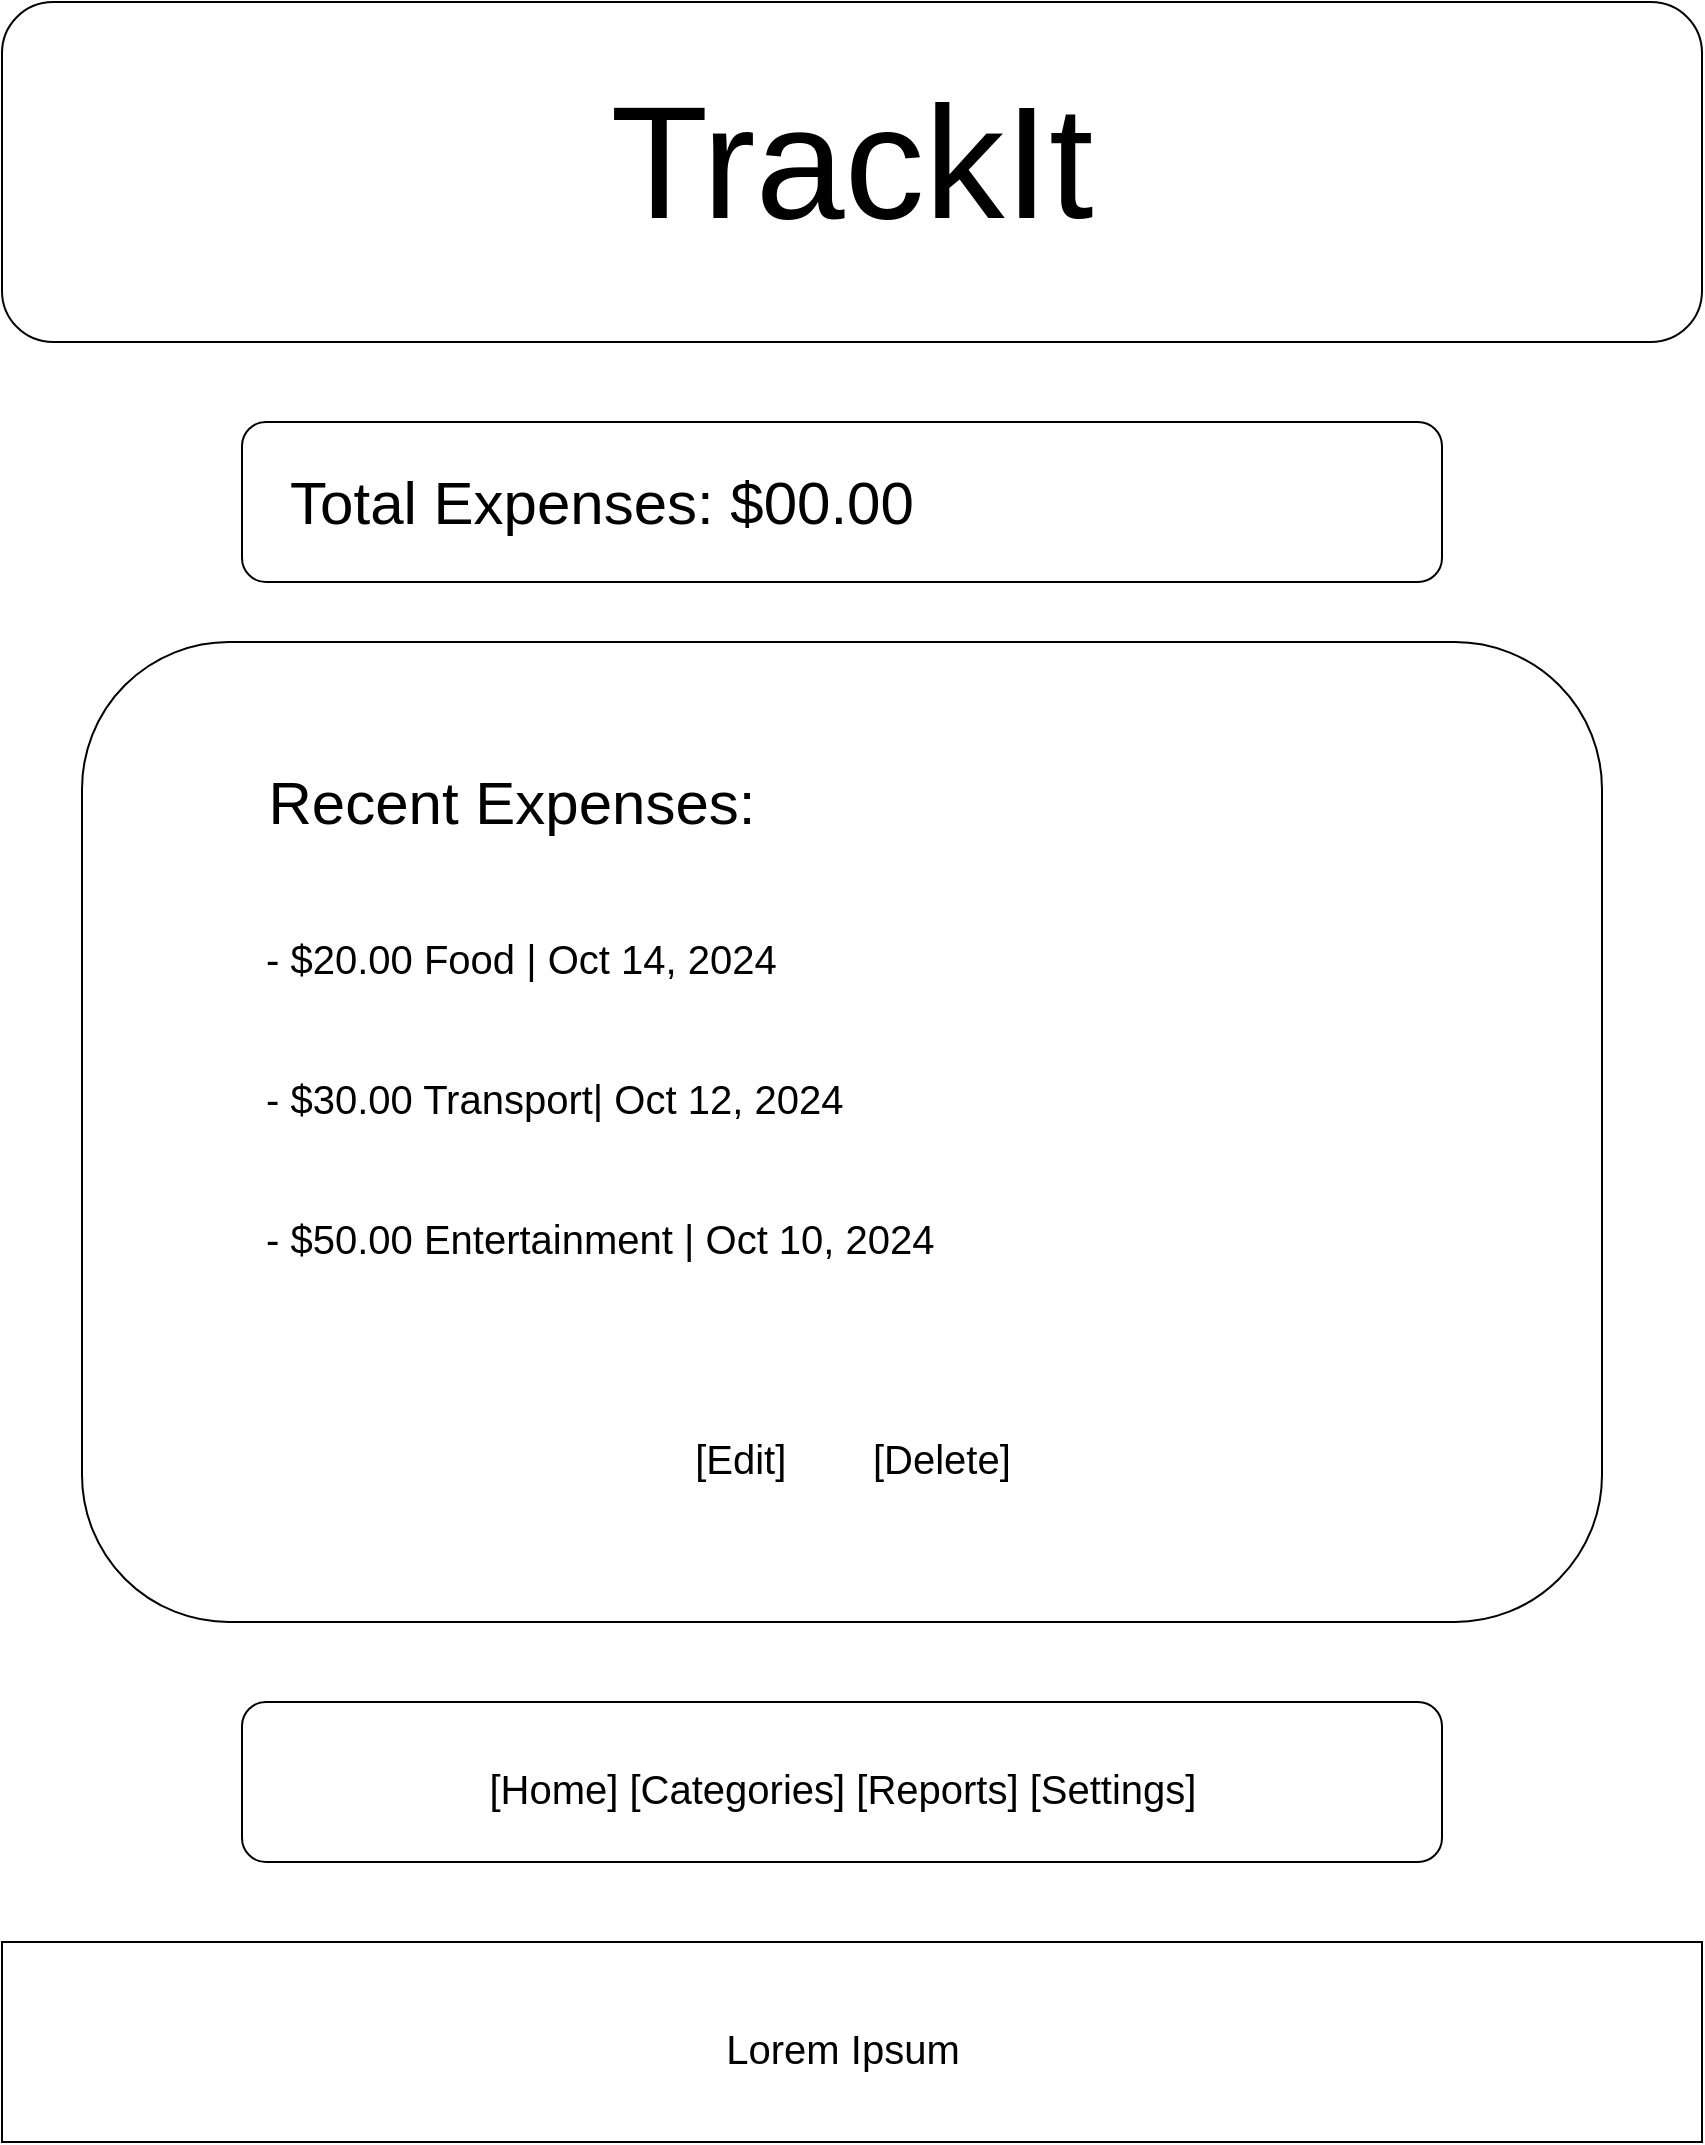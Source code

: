 <mxfile version="24.7.17">
  <diagram name="Page-1" id="O2cEt-PAX_aAVAJ48e16">
    <mxGraphModel dx="1235" dy="655" grid="1" gridSize="10" guides="1" tooltips="1" connect="1" arrows="1" fold="1" page="1" pageScale="1" pageWidth="850" pageHeight="1100" math="0" shadow="0">
      <root>
        <mxCell id="0" />
        <mxCell id="1" parent="0" />
        <mxCell id="P_h2eG4EBL_WgUmZ3Fqy-1" value="" style="rounded=1;whiteSpace=wrap;html=1;" vertex="1" parent="1">
          <mxGeometry y="30" width="850" height="170" as="geometry" />
        </mxCell>
        <mxCell id="P_h2eG4EBL_WgUmZ3Fqy-2" value="" style="rounded=1;whiteSpace=wrap;html=1;" vertex="1" parent="1">
          <mxGeometry x="120" y="240" width="600" height="80" as="geometry" />
        </mxCell>
        <mxCell id="P_h2eG4EBL_WgUmZ3Fqy-4" value="" style="rounded=1;whiteSpace=wrap;html=1;" vertex="1" parent="1">
          <mxGeometry x="40" y="350" width="760" height="490" as="geometry" />
        </mxCell>
        <mxCell id="P_h2eG4EBL_WgUmZ3Fqy-5" value="" style="rounded=1;whiteSpace=wrap;html=1;" vertex="1" parent="1">
          <mxGeometry x="120" y="880" width="600" height="80" as="geometry" />
        </mxCell>
        <mxCell id="P_h2eG4EBL_WgUmZ3Fqy-6" value="" style="rounded=0;whiteSpace=wrap;html=1;" vertex="1" parent="1">
          <mxGeometry y="1000" width="850" height="100" as="geometry" />
        </mxCell>
        <mxCell id="P_h2eG4EBL_WgUmZ3Fqy-7" value="&lt;font style=&quot;font-size: 80px;&quot;&gt;TrackIt&lt;/font&gt;" style="text;strokeColor=none;align=center;fillColor=none;html=1;verticalAlign=middle;whiteSpace=wrap;rounded=0;" vertex="1" parent="1">
          <mxGeometry x="255" y="80" width="340" height="60" as="geometry" />
        </mxCell>
        <mxCell id="P_h2eG4EBL_WgUmZ3Fqy-8" value="&lt;font style=&quot;font-size: 30px;&quot;&gt;Total Expenses: $00.00&lt;/font&gt;" style="text;strokeColor=none;align=center;fillColor=none;html=1;verticalAlign=middle;whiteSpace=wrap;rounded=0;fontSize=30;" vertex="1" parent="1">
          <mxGeometry x="130" y="250" width="340" height="60" as="geometry" />
        </mxCell>
        <mxCell id="P_h2eG4EBL_WgUmZ3Fqy-9" value="&lt;font style=&quot;font-size: 30px;&quot;&gt;Recent Expenses:&lt;/font&gt;&lt;span style=&quot;color: rgba(0, 0, 0, 0); font-family: monospace; font-size: 0px; text-align: start; text-wrap: nowrap;&quot;&gt;%3CmxGraphModel%3E%3Croot%3E%3CmxCell%20id%3D%220%22%2F%3E%3CmxCell%20id%3D%221%22%20parent%3D%220%22%2F%3E%3CmxCell%20id%3D%222%22%20value%3D%22%26lt%3Bfont%20style%3D%26quot%3Bfont-size%3A%2030px%3B%26quot%3B%26gt%3BTotal%20Expenses%3A%20%2400.00%26lt%3B%2Ffont%26gt%3B%22%20style%3D%22text%3BstrokeColor%3Dnone%3Balign%3Dcenter%3BfillColor%3Dnone%3Bhtml%3D1%3BverticalAlign%3Dmiddle%3BwhiteSpace%3Dwrap%3Brounded%3D0%3BfontSize%3D30%3B%22%20vertex%3D%221%22%20parent%3D%221%22%3E%3CmxGeometry%20x%3D%22130%22%20y%3D%22250%22%20width%3D%22340%22%20height%3D%2260%22%20as%3D%22geometry%22%2F%3E%3C%2FmxCell%3E%3C%2Froot%3E%3C%2FmxGraphModel%3E&lt;/span&gt;" style="text;strokeColor=none;align=center;fillColor=none;html=1;verticalAlign=middle;whiteSpace=wrap;rounded=0;fontSize=30;" vertex="1" parent="1">
          <mxGeometry x="85" y="400" width="340" height="60" as="geometry" />
        </mxCell>
        <mxCell id="P_h2eG4EBL_WgUmZ3Fqy-10" value="&lt;span style=&quot;font-size: 20px;&quot;&gt;- $20.00 Food | Oct 14, 2024&amp;nbsp;&lt;/span&gt;&lt;span style=&quot;color: rgba(0, 0, 0, 0); font-family: monospace; font-size: 0px; text-wrap: nowrap;&quot;&gt;%3CmxGraphModel%3E%3Croot%3E%3CmxCell%20id%3D%220%22%2F%3E%3CmxCell%20id%3D%221%22%20parent%3D%220%22%2F%3E%3CmxCell%20id%3D%222%22%20value%3D%22%26lt%3Bfont%20style%3D%26quot%3Bfont-size%3A%2030px%3B%26quot%3B%26gt%3BRecent%20Expenses%3A%26lt%3B%2Ffont%26gt%3B%26lt%3Bspan%20style%3D%26quot%3Bcolor%3A%20rgba(0%2C%200%2C%200%2C%200)%3B%20font-family%3A%20monospace%3B%20font-size%3A%200px%3B%20text-align%3A%20start%3B%20text-wrap%3A%20nowrap%3B%26quot%3B%26gt%3B%253CmxGraphModel%253E%253Croot%253E%253CmxCell%2520id%253D%25220%2522%252F%253E%253CmxCell%2520id%253D%25221%2522%2520parent%253D%25220%2522%252F%253E%253CmxCell%2520id%253D%25222%2522%2520value%253D%2522%2526lt%253Bfont%2520style%253D%2526quot%253Bfont-size%253A%252030px%253B%2526quot%253B%2526gt%253BTotal%2520Expenses%253A%2520%252400.00%2526lt%253B%252Ffont%2526gt%253B%2522%2520style%253D%2522text%253BstrokeColor%253Dnone%253Balign%253Dcenter%253BfillColor%253Dnone%253Bhtml%253D1%253BverticalAlign%253Dmiddle%253BwhiteSpace%253Dwrap%253Brounded%253D0%253BfontSize%253D30%253B%2522%2520vertex%253D%25221%2522%2520parent%253D%25221%2522%253E%253CmxGeometry%2520x%253D%2522130%2522%2520y%253D%2522250%2522%2520width%253D%2522340%2522%2520height%253D%252260%2522%2520as%253D%2522geometry%2522%252F%253E%253C%252FmxCell%253E%253C%252Froot%253E%253C%252FmxGraphModel%253E%26lt%3B%2Fspan%26gt%3B%22%20style%3D%22text%3BstrokeColor%3Dnone%3Balign%3Dcenter%3BfillColor%3Dnone%3Bhtml%3D1%3BverticalAlign%3Dmiddle%3BwhiteSpace%3Dwrap%3Brounded%3D0%3BfontSize%3D30%3B%22%20vertex%3D%221%22%20parent%3D%221%22%3E%3CmxGeometry%20x%3D%2285%22%20y%3D%22400%22%20width%3D%22340%22%20height%3D%2260%22%20as%3D%22geometry%22%2F%3E%3C%2FmxCell%3E%3C%2Froot%3E%3C%2FmxGraphModel%3E&lt;/span&gt;" style="text;strokeColor=none;align=left;fillColor=none;html=1;verticalAlign=middle;whiteSpace=wrap;rounded=0;fontSize=30;" vertex="1" parent="1">
          <mxGeometry x="130" y="470" width="495" height="70" as="geometry" />
        </mxCell>
        <mxCell id="P_h2eG4EBL_WgUmZ3Fqy-11" value="&lt;span style=&quot;font-size: 20px;&quot;&gt;- $30.00 Transport| Oct 12, 2024&lt;/span&gt;&lt;span style=&quot;color: rgba(0, 0, 0, 0); font-family: monospace; font-size: 0px; text-wrap: nowrap;&quot;&gt;%3CmxGraphModel%3E%3Croot%3E%3CmxCell%20id%3D%220%22%2F%3E%3CmxCell%20id%3D%221%22%20parent%3D%220%22%2F%3E%3CmxCell%20id%3D%222%22%20value%3D%22%26lt%3Bfont%20style%3D%26quot%3Bfont-size%3A%2030px%3B%26quot%3B%26gt%3BRecent%20Expenses%3A%26lt%3B%2Ffont%26gt%3B%26lt%3Bspan%20style%3D%26quot%3Bcolor%3A%20rgba(0%2C%200%2C%200%2C%200)%3B%20font-family%3A%20monospace%3B%20font-size%3A%200px%3B%20text-align%3A%20start%3B%20text-wrap%3A%20nowrap%3B%26quot%3B%26gt%3B%253CmxGraphModel%253E%253Croot%253E%253CmxCell%2520id%253D%25220%2522%252F%253E%253CmxCell%2520id%253D%25221%2522%2520parent%253D%25220%2522%252F%253E%253CmxCell%2520id%253D%25222%2522%2520value%253D%2522%2526lt%253Bfont%2520style%253D%2526quot%253Bfont-size%253A%252030px%253B%2526quot%253B%2526gt%253BTotal%2520Expenses%253A%2520%252400.00%2526lt%253B%252Ffont%2526gt%253B%2522%2520style%253D%2522text%253BstrokeColor%253Dnone%253Balign%253Dcenter%253BfillColor%253Dnone%253Bhtml%253D1%253BverticalAlign%253Dmiddle%253BwhiteSpace%253Dwrap%253Brounded%253D0%253BfontSize%253D30%253B%2522%2520vertex%253D%25221%2522%2520parent%253D%25221%2522%253E%253CmxGeometry%2520x%253D%2522130%2522%2520y%253D%2522250%2522%2520width%253D%2522340%2522%2520height%253D%252260%2522%2520as%253D%2522geometry%2522%252F%253E%253C%252FmxCell%253E%253C%252Froot%253E%253C%252FmxGraphModel%253E%26lt%3B%2Fspan%26gt%3B%22%20style%3D%22text%3BstrokeColor%3Dnone%3Balign%3Dcenter%3BfillColor%3Dnone%3Bhtml%3D1%3BverticalAlign%3Dmiddle%3BwhiteSpace%3Dwrap%3Brounded%3D0%3BfontSize%3D30%3B%22%20vertex%3D%221%22%20parent%3D%221%22%3E%3CmxGeometry%20x%3D%2285%22%20y%3D%22400%22%20width%3D%22340%22%20height%3D%2260%22%20as%3D%22geometry%22%2F%3E%3C%2FmxCell%3E%3C%2Froot%3E%3C%2FmxGraphModel%3E&lt;/span&gt;" style="text;strokeColor=none;align=left;fillColor=none;html=1;verticalAlign=middle;whiteSpace=wrap;rounded=0;fontSize=30;" vertex="1" parent="1">
          <mxGeometry x="130" y="540" width="495" height="70" as="geometry" />
        </mxCell>
        <mxCell id="P_h2eG4EBL_WgUmZ3Fqy-12" value="&lt;span style=&quot;font-size: 20px;&quot;&gt;- $50.00 Entertainment | Oct 10, 2024&lt;/span&gt;&lt;span style=&quot;color: rgba(0, 0, 0, 0); font-family: monospace; font-size: 0px; text-wrap: nowrap;&quot;&gt;%3CmxGraphModel%3E%3Croot%3E%3CmxCell%20id%3D%220%22%2F%3E%3CmxCell%20id%3D%221%22%20parent%3D%220%22%2F%3E%3CmxCell%20id%3D%222%22%20value%3D%22%26lt%3Bfont%20style%3D%26quot%3Bfont-size%3A%2030px%3B%26quot%3B%26gt%3BRecent%20Expenses%3A%26lt%3B%2Ffont%26gt%3B%26lt%3Bspan%20style%3D%26quot%3Bcolor%3A%20rgba(0%2C%200%2C%200%2C%200)%3B%20font-family%3A%20monospace%3B%20font-size%3A%200px%3B%20text-align%3A%20start%3B%20text-wrap%3A%20nowrap%3B%26quot%3B%26gt%3B%253CmxGraphModel%253E%253Croot%253E%253CmxCell%2520id%253D%25220%2522%252F%253E%253CmxCell%2520id%253D%25221%2522%2520parent%253D%25220%2522%252F%253E%253CmxCell%2520id%253D%25222%2522%2520value%253D%2522%2526lt%253Bfont%2520style%253D%2526quot%253Bfont-size%253A%252030px%253B%2526quot%253B%2526gt%253BTotal%2520Expenses%253A%2520%252400.00%2526lt%253B%252Ffont%2526gt%253B%2522%2520style%253D%2522text%253BstrokeColor%253Dnone%253Balign%253Dcenter%253BfillColor%253Dnone%253Bhtml%253D1%253BverticalAlign%253Dmiddle%253BwhiteSpace%253Dwrap%253Brounded%253D0%253BfontSize%253D30%253B%2522%2520vertex%253D%25221%2522%2520parent%253D%25221%2522%253E%253CmxGeometry%2520x%253D%2522130%2522%2520y%253D%2522250%2522%2520width%253D%2522340%2522%2520height%253D%252260%2522%2520as%253D%2522geometry%2522%252F%253E%253C%252FmxCell%253E%253C%252Froot%253E%253C%252FmxGraphModel%253E%26lt%3B%2Fspan%26gt%3B%22%20style%3D%22text%3BstrokeColor%3Dnone%3Balign%3Dcenter%3BfillColor%3Dnone%3Bhtml%3D1%3BverticalAlign%3Dmiddle%3BwhiteSpace%3Dwrap%3Brounded%3D0%3BfontSize%3D30%3B%22%20vertex%3D%221%22%20parent%3D%221%22%3E%3CmxGeometry%20x%3D%2285%22%20y%3D%22400%22%20width%3D%22340%22%20height%3D%2260%22%20as%3D%22geometry%22%2F%3E%3C%2FmxCell%3E%3C%2Froot%3E%3C%2FmxGraphModel%3E&lt;/span&gt;" style="text;strokeColor=none;align=left;fillColor=none;html=1;verticalAlign=middle;whiteSpace=wrap;rounded=0;fontSize=30;" vertex="1" parent="1">
          <mxGeometry x="130" y="610" width="495" height="70" as="geometry" />
        </mxCell>
        <mxCell id="P_h2eG4EBL_WgUmZ3Fqy-13" value="&lt;span style=&quot;font-size: 20px;&quot;&gt;[Edit]&lt;span style=&quot;white-space: pre;&quot;&gt;&#x9;&lt;/span&gt;[Delete]&lt;/span&gt;" style="text;strokeColor=none;align=center;fillColor=none;html=1;verticalAlign=middle;whiteSpace=wrap;rounded=0;fontSize=30;" vertex="1" parent="1">
          <mxGeometry x="178" y="720" width="495" height="70" as="geometry" />
        </mxCell>
        <mxCell id="P_h2eG4EBL_WgUmZ3Fqy-14" value="&lt;span style=&quot;font-size: 20px;&quot;&gt;[Home] [Categories]&amp;nbsp;&lt;/span&gt;&lt;span style=&quot;font-size: 20px;&quot;&gt;[Reports]&amp;nbsp;&lt;/span&gt;&lt;span style=&quot;font-size: 20px;&quot;&gt;[Settings]&lt;/span&gt;" style="text;strokeColor=none;align=center;fillColor=none;html=1;verticalAlign=middle;whiteSpace=wrap;rounded=0;fontSize=30;" vertex="1" parent="1">
          <mxGeometry x="172.5" y="885" width="495" height="70" as="geometry" />
        </mxCell>
        <mxCell id="P_h2eG4EBL_WgUmZ3Fqy-15" value="&lt;span style=&quot;font-size: 20px;&quot;&gt;Lorem Ipsum&lt;/span&gt;" style="text;strokeColor=none;align=center;fillColor=none;html=1;verticalAlign=middle;whiteSpace=wrap;rounded=0;fontSize=30;" vertex="1" parent="1">
          <mxGeometry x="172.5" y="1015" width="495" height="70" as="geometry" />
        </mxCell>
      </root>
    </mxGraphModel>
  </diagram>
</mxfile>
